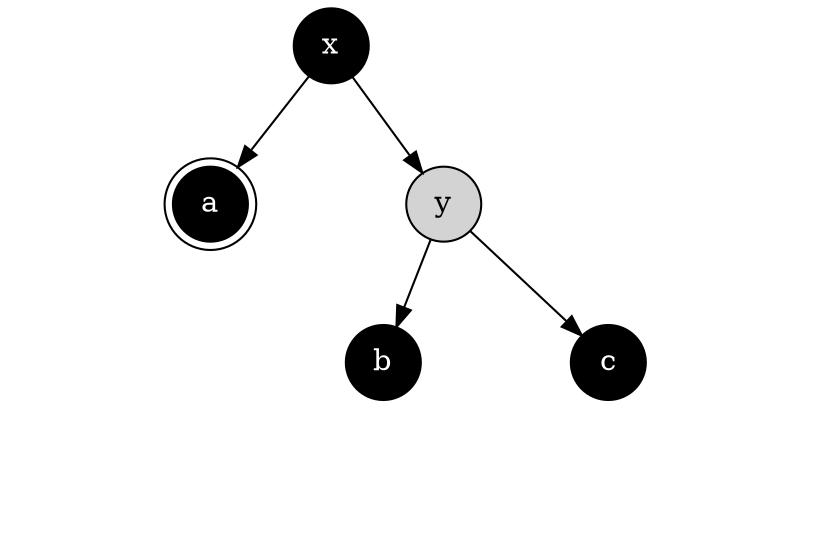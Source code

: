 digraph G{
	node[shape=circle]
	ax[label="x", style=filled, fillcolor=black, fontcolor=white];
	aa[label="a", style=filled, fillcolor=black, fontcolor=white, peripheries=2];
	nilaal[label="", style=invis];
	nilaar[label="", style=invis];
	nilaam[label="", style=invis];
	aa->nilaal[style=invis];
	aa->nilaam[style=invis];
	aa->nilaar[style=invis];
	{rank=same nilaal->nilaam->nilaar[style=invis]}
	ay[label="y", style=filled, fillcolor=lightgray, fontcolor=black];
	ab[label="b", style=filled, fillcolor=black, fontcolor=white];
	nilabl[label="", style=invis];
	nilabr[label="", style=invis];
	nilabm[label="", style=invis];
	ab->nilabl[style=invis];
	ab->nilabm[style=invis];
	ab->nilabr[style=invis];
	{rank=same nilabl->nilabm->nilabr[style=invis]}
	ac[label="c", style=filled, fillcolor=black, fontcolor=white];
	nilacl[label="", style=invis];
	nilacr[label="", style=invis];
	nilacm[label="", style=invis];
	ac->nilacl[style=invis];
	ac->nilacm[style=invis];
	ac->nilacr[style=invis];
	{rank=same nilacl->nilacm->nilacr[style=invis]}
	nilaym[label="", style=invis];
	ay->ab
	ay->nilaym[style=invis];
	ay->ac
	{rank=same ab->nilaym->ac[style=invis]}
	nilaxm[label="", style=invis];
	ax->aa
	ax->nilaxm[style=invis];
	ax->ay
	{rank=same aa->nilaxm->ay[style=invis]}
}